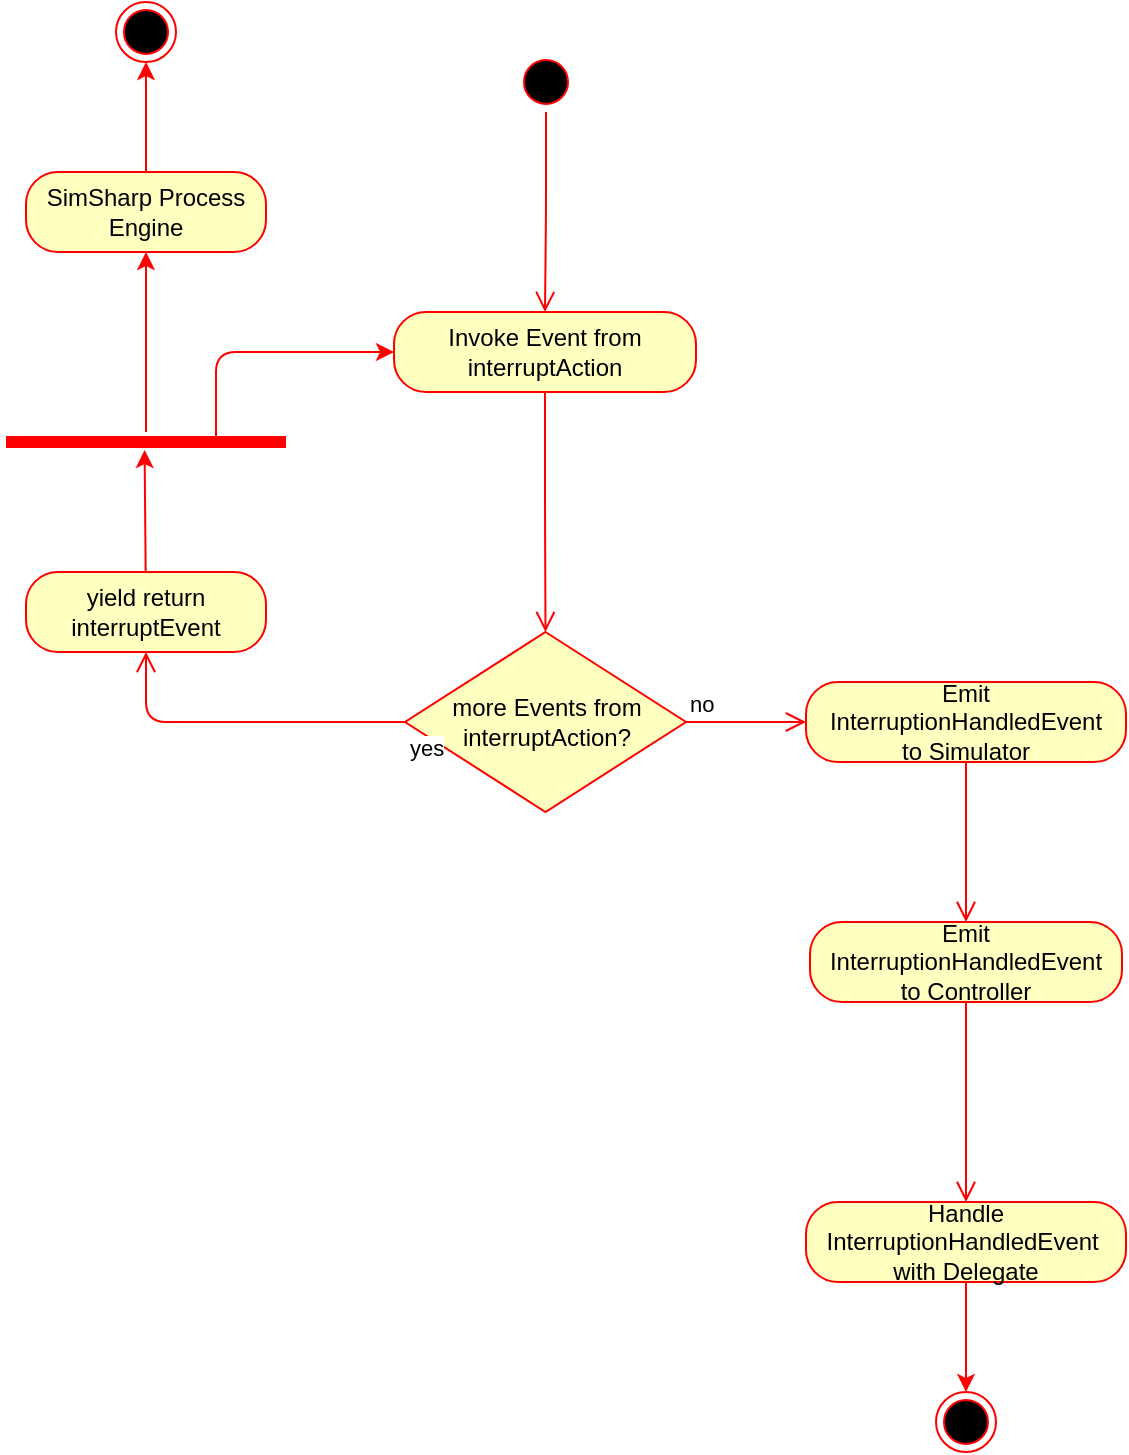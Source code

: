 <mxfile>
    <diagram id="5vikFVuFiFFIli_ExqTy" name="Page-1">
        <mxGraphModel dx="774" dy="776" grid="1" gridSize="10" guides="1" tooltips="1" connect="1" arrows="1" fold="1" page="1" pageScale="1" pageWidth="827" pageHeight="1169" math="0" shadow="0">
            <root>
                <mxCell id="0"/>
                <mxCell id="1" parent="0"/>
                <mxCell id="2" value="" style="ellipse;html=1;shape=startState;fillColor=#000000;strokeColor=#ff0000;" parent="1" vertex="1">
                    <mxGeometry x="445" y="210" width="30" height="30" as="geometry"/>
                </mxCell>
                <mxCell id="3" value="" style="edgeStyle=orthogonalEdgeStyle;html=1;verticalAlign=bottom;endArrow=open;endSize=8;strokeColor=#ff0000;entryX=0.5;entryY=0;entryDx=0;entryDy=0;" parent="1" source="2" target="4" edge="1">
                    <mxGeometry relative="1" as="geometry">
                        <mxPoint x="444" y="300" as="targetPoint"/>
                    </mxGeometry>
                </mxCell>
                <mxCell id="4" value="Invoke Event from interruptAction" style="rounded=1;whiteSpace=wrap;html=1;arcSize=40;fontColor=#000000;fillColor=#ffffc0;strokeColor=#ff0000;" parent="1" vertex="1">
                    <mxGeometry x="384" y="340" width="151" height="40" as="geometry"/>
                </mxCell>
                <mxCell id="5" value="" style="edgeStyle=orthogonalEdgeStyle;html=1;verticalAlign=bottom;endArrow=open;endSize=8;strokeColor=#ff0000;entryX=0.5;entryY=0;entryDx=0;entryDy=0;" parent="1" source="4" target="6" edge="1">
                    <mxGeometry relative="1" as="geometry">
                        <mxPoint x="429" y="440" as="targetPoint"/>
                    </mxGeometry>
                </mxCell>
                <mxCell id="6" value="&lt;font color=&quot;#000000&quot;&gt;more Events from interruptAction?&lt;/font&gt;" style="rhombus;whiteSpace=wrap;html=1;fillColor=#ffffc0;strokeColor=#ff0000;" parent="1" vertex="1">
                    <mxGeometry x="389.5" y="500" width="140.5" height="90" as="geometry"/>
                </mxCell>
                <mxCell id="7" value="no" style="edgeStyle=orthogonalEdgeStyle;html=1;align=left;verticalAlign=bottom;endArrow=open;endSize=8;strokeColor=#ff0000;" parent="1" source="6" target="12" edge="1">
                    <mxGeometry x="-1" relative="1" as="geometry">
                        <mxPoint x="510" y="550" as="targetPoint"/>
                    </mxGeometry>
                </mxCell>
                <mxCell id="8" value="yes" style="edgeStyle=orthogonalEdgeStyle;html=1;align=left;verticalAlign=top;endArrow=open;endSize=8;strokeColor=#ff0000;entryX=0.5;entryY=1;entryDx=0;entryDy=0;" parent="1" source="6" target="9" edge="1">
                    <mxGeometry x="-1" relative="1" as="geometry">
                        <mxPoint x="370" y="630" as="targetPoint"/>
                    </mxGeometry>
                </mxCell>
                <mxCell id="21" style="edgeStyle=none;html=1;entryX=0.495;entryY=0.9;entryDx=0;entryDy=0;entryPerimeter=0;strokeColor=#ff0000;fontColor=#000000;" parent="1" source="9" target="17" edge="1">
                    <mxGeometry relative="1" as="geometry"/>
                </mxCell>
                <mxCell id="9" value="yield return interruptEvent" style="rounded=1;whiteSpace=wrap;html=1;arcSize=40;fontColor=#000000;fillColor=#ffffc0;strokeColor=#ff0000;" parent="1" vertex="1">
                    <mxGeometry x="200" y="470" width="120" height="40" as="geometry"/>
                </mxCell>
                <mxCell id="12" value="Emit InterruptionHandledEvent &lt;br&gt;to Simulator" style="rounded=1;whiteSpace=wrap;html=1;arcSize=40;fontColor=#000000;fillColor=#ffffc0;strokeColor=#ff0000;" parent="1" vertex="1">
                    <mxGeometry x="590" y="525" width="160" height="40" as="geometry"/>
                </mxCell>
                <mxCell id="13" value="" style="edgeStyle=orthogonalEdgeStyle;html=1;verticalAlign=bottom;endArrow=open;endSize=8;strokeColor=#ff0000;fontColor=#000000;" parent="1" source="12" target="14" edge="1">
                    <mxGeometry relative="1" as="geometry">
                        <mxPoint x="650" y="625" as="targetPoint"/>
                    </mxGeometry>
                </mxCell>
                <mxCell id="14" value="Emit InterruptionHandledEvent&lt;br&gt;to Controller" style="rounded=1;whiteSpace=wrap;html=1;arcSize=40;fontColor=#000000;fillColor=#ffffc0;strokeColor=#ff0000;" parent="1" vertex="1">
                    <mxGeometry x="592" y="645" width="156" height="40" as="geometry"/>
                </mxCell>
                <mxCell id="15" value="" style="edgeStyle=orthogonalEdgeStyle;html=1;verticalAlign=bottom;endArrow=open;endSize=8;strokeColor=#ff0000;fontColor=#000000;" parent="1" source="14" target="16" edge="1">
                    <mxGeometry relative="1" as="geometry">
                        <mxPoint x="670" y="745" as="targetPoint"/>
                    </mxGeometry>
                </mxCell>
                <mxCell id="26" style="edgeStyle=none;html=1;strokeColor=#ff0000;fontColor=#000000;" parent="1" source="16" target="27" edge="1">
                    <mxGeometry relative="1" as="geometry">
                        <mxPoint x="670" y="895" as="targetPoint"/>
                    </mxGeometry>
                </mxCell>
                <mxCell id="16" value="Handle InterruptionHandledEvent&amp;nbsp;&lt;br&gt;with Delegate" style="rounded=1;whiteSpace=wrap;html=1;arcSize=40;fontColor=#000000;fillColor=#ffffc0;strokeColor=#ff0000;" parent="1" vertex="1">
                    <mxGeometry x="590" y="785" width="160" height="40" as="geometry"/>
                </mxCell>
                <mxCell id="19" style="edgeStyle=none;html=1;strokeColor=#ff0000;fontColor=#000000;entryX=0.5;entryY=1;entryDx=0;entryDy=0;" parent="1" source="17" target="22" edge="1">
                    <mxGeometry relative="1" as="geometry">
                        <mxPoint x="260" y="320" as="targetPoint"/>
                    </mxGeometry>
                </mxCell>
                <mxCell id="20" style="edgeStyle=none;html=1;strokeColor=#ff0000;fontColor=#000000;exitX=0.75;exitY=0.5;exitDx=0;exitDy=0;exitPerimeter=0;entryX=0;entryY=0.5;entryDx=0;entryDy=0;" parent="1" source="17" target="4" edge="1">
                    <mxGeometry relative="1" as="geometry">
                        <mxPoint x="260" y="200" as="targetPoint"/>
                        <Array as="points">
                            <mxPoint x="295" y="360"/>
                        </Array>
                    </mxGeometry>
                </mxCell>
                <mxCell id="17" value="" style="shape=line;html=1;strokeWidth=6;strokeColor=#ff0000;fontColor=#000000;" parent="1" vertex="1">
                    <mxGeometry x="190" y="400" width="140" height="10" as="geometry"/>
                </mxCell>
                <mxCell id="24" style="edgeStyle=none;html=1;strokeColor=#ff0000;fontColor=#000000;" parent="1" source="22" target="25" edge="1">
                    <mxGeometry relative="1" as="geometry">
                        <mxPoint x="260" y="200" as="targetPoint"/>
                    </mxGeometry>
                </mxCell>
                <mxCell id="22" value="SimSharp Process Engine" style="rounded=1;whiteSpace=wrap;html=1;arcSize=40;fontColor=#000000;fillColor=#ffffc0;strokeColor=#ff0000;" parent="1" vertex="1">
                    <mxGeometry x="200" y="270" width="120" height="40" as="geometry"/>
                </mxCell>
                <mxCell id="25" value="" style="ellipse;html=1;shape=endState;fillColor=#000000;strokeColor=#ff0000;fontColor=#000000;" parent="1" vertex="1">
                    <mxGeometry x="245" y="185" width="30" height="30" as="geometry"/>
                </mxCell>
                <mxCell id="27" value="" style="ellipse;html=1;shape=endState;fillColor=#000000;strokeColor=#ff0000;fontColor=#000000;" parent="1" vertex="1">
                    <mxGeometry x="655" y="880" width="30" height="30" as="geometry"/>
                </mxCell>
            </root>
        </mxGraphModel>
    </diagram>
</mxfile>